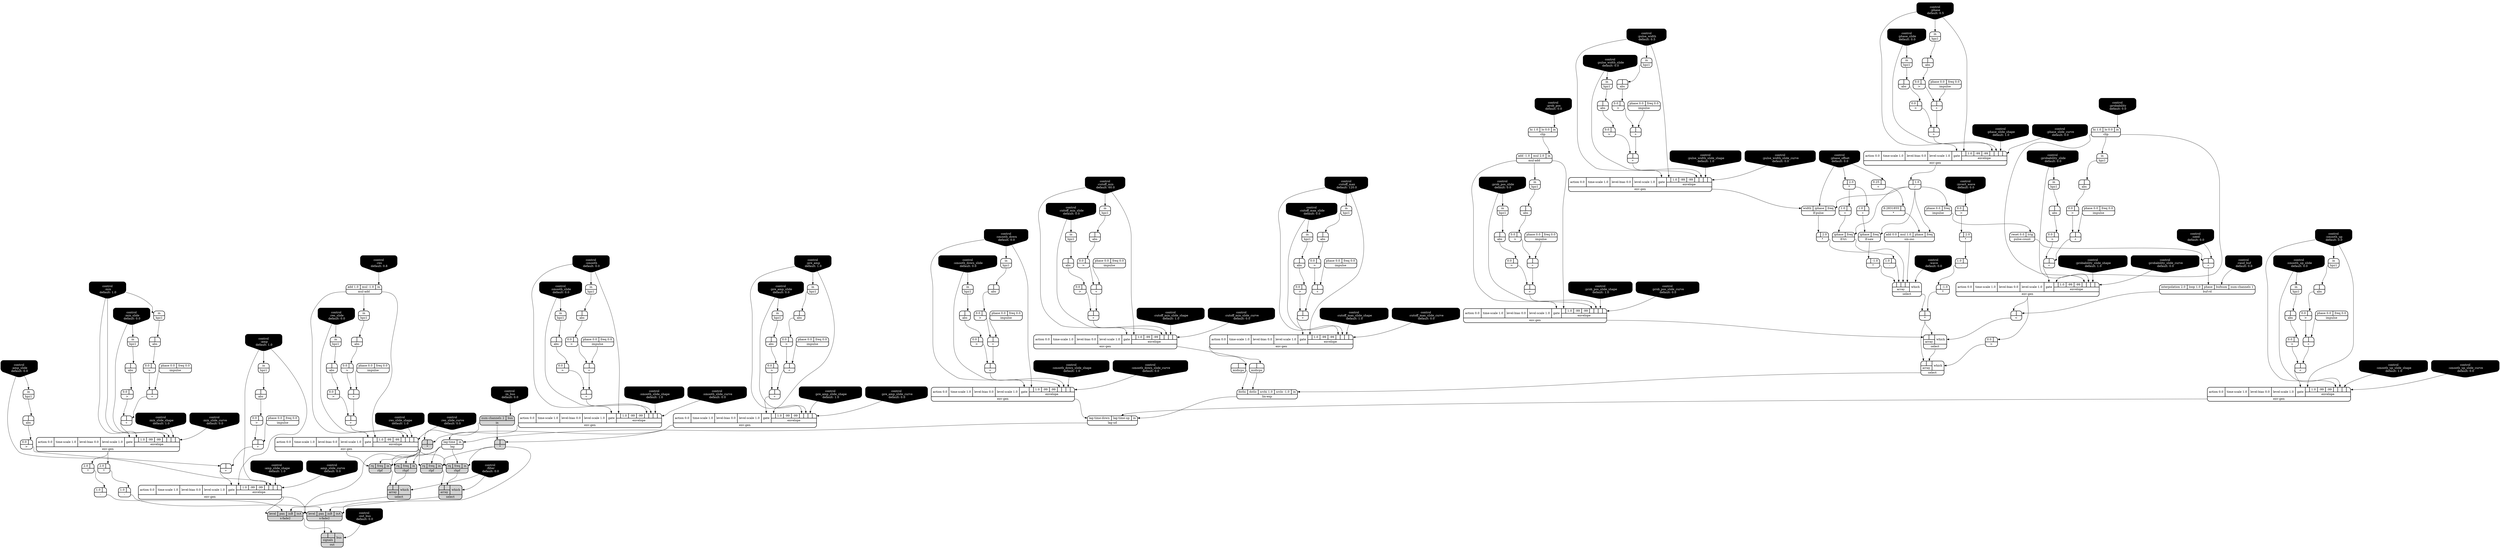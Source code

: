 digraph synthdef {
68 [label = "{{ <b> |<a> 2.0} |<__UG_NAME__>* }" style="bold, rounded" shape=record rankdir=LR];
70 [label = "{{ <b> |<a> -1.0} |<__UG_NAME__>* }" style="bold, rounded" shape=record rankdir=LR];
82 [label = "{{ <b> |<a> 2.0} |<__UG_NAME__>* }" style="bold, rounded" shape=record rankdir=LR];
85 [label = "{{ <b> |<a> -1.0} |<__UG_NAME__>* }" style="bold, rounded" shape=record rankdir=LR];
96 [label = "{{ <b> |<a> 2.0} |<__UG_NAME__>* }" style="bold, rounded" shape=record rankdir=LR];
101 [label = "{{ <b> 6.2831855|<a> } |<__UG_NAME__>* }" style="bold, rounded" shape=record rankdir=LR];
104 [label = "{{ <b> |<a> } |<__UG_NAME__>* }" style="bold, rounded" shape=record rankdir=LR];
133 [label = "{{ <b> |<a> } |<__UG_NAME__>* }" style="filled, bold, rounded"  shape=record rankdir=LR];
231 [label = "{{ <b> 2.0|<a> } |<__UG_NAME__>* }" style="bold, rounded" shape=record rankdir=LR];
234 [label = "{{ <b> |<a> } |<__UG_NAME__>* }" style="filled, bold, rounded"  shape=record rankdir=LR];
238 [label = "{{ <b> 2.0|<a> } |<__UG_NAME__>* }" style="bold, rounded" shape=record rankdir=LR];
65 [label = "{{ <b> |<a> } |<__UG_NAME__>+ }" style="bold, rounded" shape=record rankdir=LR];
75 [label = "{{ <b> |<a> } |<__UG_NAME__>+ }" style="bold, rounded" shape=record rankdir=LR];
79 [label = "{{ <b> |<a> } |<__UG_NAME__>+ }" style="bold, rounded" shape=record rankdir=LR];
83 [label = "{{ <b> 1.0|<a> } |<__UG_NAME__>+ }" style="bold, rounded" shape=record rankdir=LR];
90 [label = "{{ <b> |<a> } |<__UG_NAME__>+ }" style="bold, rounded" shape=record rankdir=LR];
93 [label = "{{ <b> |<a> } |<__UG_NAME__>+ }" style="bold, rounded" shape=record rankdir=LR];
98 [label = "{{ <b> 1.0|<a> } |<__UG_NAME__>+ }" style="bold, rounded" shape=record rankdir=LR];
100 [label = "{{ <b> 0.25|<a> } |<__UG_NAME__>+ }" style="bold, rounded" shape=record rankdir=LR];
110 [label = "{{ <b> |<a> } |<__UG_NAME__>+ }" style="bold, rounded" shape=record rankdir=LR];
114 [label = "{{ <b> |<a> } |<__UG_NAME__>+ }" style="bold, rounded" shape=record rankdir=LR];
122 [label = "{{ <b> |<a> } |<__UG_NAME__>+ }" style="bold, rounded" shape=record rankdir=LR];
126 [label = "{{ <b> |<a> } |<__UG_NAME__>+ }" style="bold, rounded" shape=record rankdir=LR];
130 [label = "{{ <b> |<a> } |<__UG_NAME__>+ }" style="bold, rounded" shape=record rankdir=LR];
139 [label = "{{ <b> |<a> } |<__UG_NAME__>+ }" style="bold, rounded" shape=record rankdir=LR];
141 [label = "{{ <b> |<a> } |<__UG_NAME__>+ }" style="bold, rounded" shape=record rankdir=LR];
146 [label = "{{ <b> |<a> } |<__UG_NAME__>+ }" style="bold, rounded" shape=record rankdir=LR];
155 [label = "{{ <b> |<a> } |<__UG_NAME__>+ }" style="bold, rounded" shape=record rankdir=LR];
159 [label = "{{ <b> |<a> } |<__UG_NAME__>+ }" style="bold, rounded" shape=record rankdir=LR];
166 [label = "{{ <b> |<a> } |<__UG_NAME__>+ }" style="bold, rounded" shape=record rankdir=LR];
173 [label = "{{ <b> |<a> } |<__UG_NAME__>+ }" style="bold, rounded" shape=record rankdir=LR];
177 [label = "{{ <b> |<a> } |<__UG_NAME__>+ }" style="bold, rounded" shape=record rankdir=LR];
185 [label = "{{ <b> |<a> } |<__UG_NAME__>+ }" style="bold, rounded" shape=record rankdir=LR];
189 [label = "{{ <b> |<a> } |<__UG_NAME__>+ }" style="bold, rounded" shape=record rankdir=LR];
194 [label = "{{ <b> |<a> } |<__UG_NAME__>+ }" style="bold, rounded" shape=record rankdir=LR];
198 [label = "{{ <b> |<a> } |<__UG_NAME__>+ }" style="bold, rounded" shape=record rankdir=LR];
204 [label = "{{ <b> |<a> } |<__UG_NAME__>+ }" style="bold, rounded" shape=record rankdir=LR];
212 [label = "{{ <b> |<a> } |<__UG_NAME__>+ }" style="bold, rounded" shape=record rankdir=LR];
216 [label = "{{ <b> |<a> } |<__UG_NAME__>+ }" style="bold, rounded" shape=record rankdir=LR];
225 [label = "{{ <b> |<a> } |<__UG_NAME__>+ }" style="bold, rounded" shape=record rankdir=LR];
229 [label = "{{ <b> |<a> } |<__UG_NAME__>+ }" style="bold, rounded" shape=record rankdir=LR];
69 [label = "{{ <b> 1.0|<a> } |<__UG_NAME__>- }" style="bold, rounded" shape=record rankdir=LR];
97 [label = "{{ <b> 1.0|<a> } |<__UG_NAME__>- }" style="bold, rounded" shape=record rankdir=LR];
232 [label = "{{ <b> 1.0|<a> } |<__UG_NAME__>- }" style="bold, rounded" shape=record rankdir=LR];
239 [label = "{{ <b> 1.0|<a> } |<__UG_NAME__>- }" style="bold, rounded" shape=record rankdir=LR];
81 [label = "{{ <b> |<a> 1.0} |<__UG_NAME__>/ }" style="bold, rounded" shape=record rankdir=LR];
148 [label = "{{ <b> |<a> } |<__UG_NAME__>\< }" style="bold, rounded" shape=record rankdir=LR];
64 [label = "{{ <b> 0.0|<a> } |<__UG_NAME__>\> }" style="bold, rounded" shape=record rankdir=LR];
67 [label = "{{ <b> 0.0|<a> } |<__UG_NAME__>\> }" style="bold, rounded" shape=record rankdir=LR];
74 [label = "{{ <b> 0.0|<a> } |<__UG_NAME__>\> }" style="bold, rounded" shape=record rankdir=LR];
78 [label = "{{ <b> 0.0|<a> } |<__UG_NAME__>\> }" style="bold, rounded" shape=record rankdir=LR];
89 [label = "{{ <b> 0.0|<a> } |<__UG_NAME__>\> }" style="bold, rounded" shape=record rankdir=LR];
92 [label = "{{ <b> 0.0|<a> } |<__UG_NAME__>\> }" style="bold, rounded" shape=record rankdir=LR];
109 [label = "{{ <b> 0.0|<a> } |<__UG_NAME__>\> }" style="bold, rounded" shape=record rankdir=LR];
113 [label = "{{ <b> 0.0|<a> } |<__UG_NAME__>\> }" style="bold, rounded" shape=record rankdir=LR];
121 [label = "{{ <b> 0.0|<a> } |<__UG_NAME__>\> }" style="bold, rounded" shape=record rankdir=LR];
125 [label = "{{ <b> 0.0|<a> } |<__UG_NAME__>\> }" style="bold, rounded" shape=record rankdir=LR];
129 [label = "{{ <b> 0.0|<a> } |<__UG_NAME__>\> }" style="bold, rounded" shape=record rankdir=LR];
138 [label = "{{ <b> 0.0|<a> } |<__UG_NAME__>\> }" style="bold, rounded" shape=record rankdir=LR];
140 [label = "{{ <b> 0.0|<a> } |<__UG_NAME__>\> }" style="bold, rounded" shape=record rankdir=LR];
143 [label = "{{ <b> 0.0|<a> } |<__UG_NAME__>\> }" style="bold, rounded" shape=record rankdir=LR];
154 [label = "{{ <b> 0.0|<a> } |<__UG_NAME__>\> }" style="bold, rounded" shape=record rankdir=LR];
158 [label = "{{ <b> 0.0|<a> } |<__UG_NAME__>\> }" style="bold, rounded" shape=record rankdir=LR];
165 [label = "{{ <b> 0.0|<a> } |<__UG_NAME__>\> }" style="bold, rounded" shape=record rankdir=LR];
172 [label = "{{ <b> 0.0|<a> } |<__UG_NAME__>\> }" style="bold, rounded" shape=record rankdir=LR];
176 [label = "{{ <b> 0.0|<a> } |<__UG_NAME__>\> }" style="bold, rounded" shape=record rankdir=LR];
184 [label = "{{ <b> 0.0|<a> } |<__UG_NAME__>\> }" style="bold, rounded" shape=record rankdir=LR];
188 [label = "{{ <b> 0.0|<a> } |<__UG_NAME__>\> }" style="bold, rounded" shape=record rankdir=LR];
193 [label = "{{ <b> 0.0|<a> } |<__UG_NAME__>\> }" style="bold, rounded" shape=record rankdir=LR];
197 [label = "{{ <b> 0.0|<a> } |<__UG_NAME__>\> }" style="bold, rounded" shape=record rankdir=LR];
203 [label = "{{ <b> 0.0|<a> } |<__UG_NAME__>\> }" style="bold, rounded" shape=record rankdir=LR];
211 [label = "{{ <b> 0.0|<a> } |<__UG_NAME__>\> }" style="bold, rounded" shape=record rankdir=LR];
215 [label = "{{ <b> 0.0|<a> } |<__UG_NAME__>\> }" style="bold, rounded" shape=record rankdir=LR];
224 [label = "{{ <b> 0.0|<a> } |<__UG_NAME__>\> }" style="bold, rounded" shape=record rankdir=LR];
228 [label = "{{ <b> 0.0|<a> } |<__UG_NAME__>\> }" style="bold, rounded" shape=record rankdir=LR];
63 [label = "{{ <b> |<a> } |<__UG_NAME__>abs }" style="bold, rounded" shape=record rankdir=LR];
73 [label = "{{ <b> |<a> } |<__UG_NAME__>abs }" style="bold, rounded" shape=record rankdir=LR];
77 [label = "{{ <b> |<a> } |<__UG_NAME__>abs }" style="bold, rounded" shape=record rankdir=LR];
88 [label = "{{ <b> |<a> } |<__UG_NAME__>abs }" style="bold, rounded" shape=record rankdir=LR];
91 [label = "{{ <b> |<a> } |<__UG_NAME__>abs }" style="bold, rounded" shape=record rankdir=LR];
108 [label = "{{ <b> |<a> } |<__UG_NAME__>abs }" style="bold, rounded" shape=record rankdir=LR];
112 [label = "{{ <b> |<a> } |<__UG_NAME__>abs }" style="bold, rounded" shape=record rankdir=LR];
117 [label = "{{ <b> |<a> } |<__UG_NAME__>abs }" style="bold, rounded" shape=record rankdir=LR];
120 [label = "{{ <b> |<a> } |<__UG_NAME__>abs }" style="bold, rounded" shape=record rankdir=LR];
124 [label = "{{ <b> |<a> } |<__UG_NAME__>abs }" style="bold, rounded" shape=record rankdir=LR];
128 [label = "{{ <b> |<a> } |<__UG_NAME__>abs }" style="bold, rounded" shape=record rankdir=LR];
137 [label = "{{ <b> |<a> } |<__UG_NAME__>abs }" style="bold, rounded" shape=record rankdir=LR];
153 [label = "{{ <b> |<a> } |<__UG_NAME__>abs }" style="bold, rounded" shape=record rankdir=LR];
157 [label = "{{ <b> |<a> } |<__UG_NAME__>abs }" style="bold, rounded" shape=record rankdir=LR];
164 [label = "{{ <b> |<a> } |<__UG_NAME__>abs }" style="bold, rounded" shape=record rankdir=LR];
171 [label = "{{ <b> |<a> } |<__UG_NAME__>abs }" style="bold, rounded" shape=record rankdir=LR];
175 [label = "{{ <b> |<a> } |<__UG_NAME__>abs }" style="bold, rounded" shape=record rankdir=LR];
183 [label = "{{ <b> |<a> } |<__UG_NAME__>abs }" style="bold, rounded" shape=record rankdir=LR];
187 [label = "{{ <b> |<a> } |<__UG_NAME__>abs }" style="bold, rounded" shape=record rankdir=LR];
192 [label = "{{ <b> |<a> } |<__UG_NAME__>abs }" style="bold, rounded" shape=record rankdir=LR];
196 [label = "{{ <b> |<a> } |<__UG_NAME__>abs }" style="bold, rounded" shape=record rankdir=LR];
202 [label = "{{ <b> |<a> } |<__UG_NAME__>abs }" style="bold, rounded" shape=record rankdir=LR];
210 [label = "{{ <b> |<a> } |<__UG_NAME__>abs }" style="bold, rounded" shape=record rankdir=LR];
214 [label = "{{ <b> |<a> } |<__UG_NAME__>abs }" style="bold, rounded" shape=record rankdir=LR];
223 [label = "{{ <b> |<a> } |<__UG_NAME__>abs }" style="bold, rounded" shape=record rankdir=LR];
227 [label = "{{ <b> |<a> } |<__UG_NAME__>abs }" style="bold, rounded" shape=record rankdir=LR];
147 [label = "{{ <interpolation> interpolation 2.0|<loop> loop 1.0|<phase> phase|<bufnum> bufnum|<num____channels> num-channels 1} |<__UG_NAME__>buf-rd }" style="bold, rounded" shape=record rankdir=LR];
135 [label = "{{ <hi> hi 1.0|<lo> lo 0.0|<in> in} |<__UG_NAME__>clip }" style="bold, rounded" shape=record rankdir=LR];
150 [label = "{{ <hi> hi 1.0|<lo> lo 0.0|<in> in} |<__UG_NAME__>clip }" style="bold, rounded" shape=record rankdir=LR];
0 [label = "control
 :amp
 default: 1.0" shape=invhouse style="rounded, filled, bold" fillcolor=black fontcolor=white ]; 
1 [label = "control
 :amp_slide
 default: 0.0" shape=invhouse style="rounded, filled, bold" fillcolor=black fontcolor=white ]; 
2 [label = "control
 :amp_slide_shape
 default: 1.0" shape=invhouse style="rounded, filled, bold" fillcolor=black fontcolor=white ]; 
3 [label = "control
 :amp_slide_curve
 default: 0.0" shape=invhouse style="rounded, filled, bold" fillcolor=black fontcolor=white ]; 
4 [label = "control
 :mix
 default: 1.0" shape=invhouse style="rounded, filled, bold" fillcolor=black fontcolor=white ]; 
5 [label = "control
 :mix_slide
 default: 0.0" shape=invhouse style="rounded, filled, bold" fillcolor=black fontcolor=white ]; 
6 [label = "control
 :mix_slide_shape
 default: 1.0" shape=invhouse style="rounded, filled, bold" fillcolor=black fontcolor=white ]; 
7 [label = "control
 :mix_slide_curve
 default: 0.0" shape=invhouse style="rounded, filled, bold" fillcolor=black fontcolor=white ]; 
8 [label = "control
 :pre_amp
 default: 1.0" shape=invhouse style="rounded, filled, bold" fillcolor=black fontcolor=white ]; 
9 [label = "control
 :pre_amp_slide
 default: 0.0" shape=invhouse style="rounded, filled, bold" fillcolor=black fontcolor=white ]; 
10 [label = "control
 :pre_amp_slide_shape
 default: 1.0" shape=invhouse style="rounded, filled, bold" fillcolor=black fontcolor=white ]; 
11 [label = "control
 :pre_amp_slide_curve
 default: 0.0" shape=invhouse style="rounded, filled, bold" fillcolor=black fontcolor=white ]; 
12 [label = "control
 :phase
 default: 0.5" shape=invhouse style="rounded, filled, bold" fillcolor=black fontcolor=white ]; 
13 [label = "control
 :phase_slide
 default: 0.0" shape=invhouse style="rounded, filled, bold" fillcolor=black fontcolor=white ]; 
14 [label = "control
 :phase_slide_shape
 default: 1.0" shape=invhouse style="rounded, filled, bold" fillcolor=black fontcolor=white ]; 
15 [label = "control
 :phase_slide_curve
 default: 0.0" shape=invhouse style="rounded, filled, bold" fillcolor=black fontcolor=white ]; 
16 [label = "control
 :cutoff_min
 default: 60.0" shape=invhouse style="rounded, filled, bold" fillcolor=black fontcolor=white ]; 
17 [label = "control
 :cutoff_min_slide
 default: 0.0" shape=invhouse style="rounded, filled, bold" fillcolor=black fontcolor=white ]; 
18 [label = "control
 :cutoff_min_slide_shape
 default: 1.0" shape=invhouse style="rounded, filled, bold" fillcolor=black fontcolor=white ]; 
19 [label = "control
 :cutoff_min_slide_curve
 default: 0.0" shape=invhouse style="rounded, filled, bold" fillcolor=black fontcolor=white ]; 
20 [label = "control
 :cutoff_max
 default: 120.0" shape=invhouse style="rounded, filled, bold" fillcolor=black fontcolor=white ]; 
21 [label = "control
 :cutoff_max_slide
 default: 0.0" shape=invhouse style="rounded, filled, bold" fillcolor=black fontcolor=white ]; 
22 [label = "control
 :cutoff_max_slide_shape
 default: 1.0" shape=invhouse style="rounded, filled, bold" fillcolor=black fontcolor=white ]; 
23 [label = "control
 :cutoff_max_slide_curve
 default: 0.0" shape=invhouse style="rounded, filled, bold" fillcolor=black fontcolor=white ]; 
24 [label = "control
 :res
 default: 0.8" shape=invhouse style="rounded, filled, bold" fillcolor=black fontcolor=white ]; 
25 [label = "control
 :res_slide
 default: 0.0" shape=invhouse style="rounded, filled, bold" fillcolor=black fontcolor=white ]; 
26 [label = "control
 :res_slide_shape
 default: 1.0" shape=invhouse style="rounded, filled, bold" fillcolor=black fontcolor=white ]; 
27 [label = "control
 :res_slide_curve
 default: 0.0" shape=invhouse style="rounded, filled, bold" fillcolor=black fontcolor=white ]; 
28 [label = "control
 :pulse_width
 default: 0.5" shape=invhouse style="rounded, filled, bold" fillcolor=black fontcolor=white ]; 
29 [label = "control
 :pulse_width_slide
 default: 0.0" shape=invhouse style="rounded, filled, bold" fillcolor=black fontcolor=white ]; 
30 [label = "control
 :pulse_width_slide_shape
 default: 1.0" shape=invhouse style="rounded, filled, bold" fillcolor=black fontcolor=white ]; 
31 [label = "control
 :pulse_width_slide_curve
 default: 0.0" shape=invhouse style="rounded, filled, bold" fillcolor=black fontcolor=white ]; 
32 [label = "control
 :filter
 default: 0.0" shape=invhouse style="rounded, filled, bold" fillcolor=black fontcolor=white ]; 
33 [label = "control
 :smooth
 default: 0.0" shape=invhouse style="rounded, filled, bold" fillcolor=black fontcolor=white ]; 
34 [label = "control
 :smooth_slide
 default: 0.0" shape=invhouse style="rounded, filled, bold" fillcolor=black fontcolor=white ]; 
35 [label = "control
 :smooth_slide_shape
 default: 1.0" shape=invhouse style="rounded, filled, bold" fillcolor=black fontcolor=white ]; 
36 [label = "control
 :smooth_slide_curve
 default: 0.0" shape=invhouse style="rounded, filled, bold" fillcolor=black fontcolor=white ]; 
37 [label = "control
 :smooth_up
 default: 0.0" shape=invhouse style="rounded, filled, bold" fillcolor=black fontcolor=white ]; 
38 [label = "control
 :smooth_up_slide
 default: 0.0" shape=invhouse style="rounded, filled, bold" fillcolor=black fontcolor=white ]; 
39 [label = "control
 :smooth_up_slide_shape
 default: 1.0" shape=invhouse style="rounded, filled, bold" fillcolor=black fontcolor=white ]; 
40 [label = "control
 :smooth_up_slide_curve
 default: 0.0" shape=invhouse style="rounded, filled, bold" fillcolor=black fontcolor=white ]; 
41 [label = "control
 :smooth_down
 default: 0.0" shape=invhouse style="rounded, filled, bold" fillcolor=black fontcolor=white ]; 
42 [label = "control
 :smooth_down_slide
 default: 0.0" shape=invhouse style="rounded, filled, bold" fillcolor=black fontcolor=white ]; 
43 [label = "control
 :smooth_down_slide_shape
 default: 1.0" shape=invhouse style="rounded, filled, bold" fillcolor=black fontcolor=white ]; 
44 [label = "control
 :smooth_down_slide_curve
 default: 0.0" shape=invhouse style="rounded, filled, bold" fillcolor=black fontcolor=white ]; 
45 [label = "control
 :phase_offset
 default: 0.0" shape=invhouse style="rounded, filled, bold" fillcolor=black fontcolor=white ]; 
46 [label = "control
 :wave
 default: 0.0" shape=invhouse style="rounded, filled, bold" fillcolor=black fontcolor=white ]; 
47 [label = "control
 :invert_wave
 default: 0.0" shape=invhouse style="rounded, filled, bold" fillcolor=black fontcolor=white ]; 
48 [label = "control
 :probability
 default: 0.0" shape=invhouse style="rounded, filled, bold" fillcolor=black fontcolor=white ]; 
49 [label = "control
 :probability_slide
 default: 0.0" shape=invhouse style="rounded, filled, bold" fillcolor=black fontcolor=white ]; 
50 [label = "control
 :probability_slide_shape
 default: 1.0" shape=invhouse style="rounded, filled, bold" fillcolor=black fontcolor=white ]; 
51 [label = "control
 :probability_slide_curve
 default: 0.0" shape=invhouse style="rounded, filled, bold" fillcolor=black fontcolor=white ]; 
52 [label = "control
 :prob_pos
 default: 0.0" shape=invhouse style="rounded, filled, bold" fillcolor=black fontcolor=white ]; 
53 [label = "control
 :prob_pos_slide
 default: 0.0" shape=invhouse style="rounded, filled, bold" fillcolor=black fontcolor=white ]; 
54 [label = "control
 :prob_pos_slide_shape
 default: 1.0" shape=invhouse style="rounded, filled, bold" fillcolor=black fontcolor=white ]; 
55 [label = "control
 :prob_pos_slide_curve
 default: 0.0" shape=invhouse style="rounded, filled, bold" fillcolor=black fontcolor=white ]; 
56 [label = "control
 :seed
 default: 0.0" shape=invhouse style="rounded, filled, bold" fillcolor=black fontcolor=white ]; 
57 [label = "control
 :rand_buf
 default: 0.0" shape=invhouse style="rounded, filled, bold" fillcolor=black fontcolor=white ]; 
58 [label = "control
 :in_bus
 default: 0.0" shape=invhouse style="rounded, filled, bold" fillcolor=black fontcolor=white ]; 
59 [label = "control
 :out_bus
 default: 0.0" shape=invhouse style="rounded, filled, bold" fillcolor=black fontcolor=white ]; 
80 [label = "{{ <action> action 0.0|<time____scale> time-scale 1.0|<level____bias> level-bias 0.0|<level____scale> level-scale 1.0|<gate> gate|{{<envelope___control___0>|1.0|-99|-99|<envelope___control___4>|<envelope___control___5>|<envelope___control___6>|<envelope___control___7>}|envelope}} |<__UG_NAME__>env-gen }" style="bold, rounded" shape=record rankdir=LR];
94 [label = "{{ <action> action 0.0|<time____scale> time-scale 1.0|<level____bias> level-bias 0.0|<level____scale> level-scale 1.0|<gate> gate|{{<envelope___control___0>|1.0|-99|-99|<envelope___control___4>|<envelope___control___5>|<envelope___control___6>|<envelope___control___7>}|envelope}} |<__UG_NAME__>env-gen }" style="bold, rounded" shape=record rankdir=LR];
115 [label = "{{ <action> action 0.0|<time____scale> time-scale 1.0|<level____bias> level-bias 0.0|<level____scale> level-scale 1.0|<gate> gate|{{<envelope___control___0>|1.0|-99|-99|<envelope___control___4>|<envelope___control___5>|<envelope___control___6>|<envelope___control___7>}|envelope}} |<__UG_NAME__>env-gen }" style="bold, rounded" shape=record rankdir=LR];
131 [label = "{{ <action> action 0.0|<time____scale> time-scale 1.0|<level____bias> level-bias 0.0|<level____scale> level-scale 1.0|<gate> gate|{{<envelope___control___0>|1.0|-99|-99|<envelope___control___4>|<envelope___control___5>|<envelope___control___6>|<envelope___control___7>}|envelope}} |<__UG_NAME__>env-gen }" style="bold, rounded" shape=record rankdir=LR];
142 [label = "{{ <action> action 0.0|<time____scale> time-scale 1.0|<level____bias> level-bias 0.0|<level____scale> level-scale 1.0|<gate> gate|{{<envelope___clip___0>|1.0|-99|-99|<envelope___clip___4>|<envelope___control___5>|<envelope___control___6>|<envelope___control___7>}|envelope}} |<__UG_NAME__>env-gen }" style="bold, rounded" shape=record rankdir=LR];
160 [label = "{{ <action> action 0.0|<time____scale> time-scale 1.0|<level____bias> level-bias 0.0|<level____scale> level-scale 1.0|<gate> gate|{{<envelope___mul____add___0>|1.0|-99|-99|<envelope___mul____add___4>|<envelope___control___5>|<envelope___control___6>|<envelope___control___7>}|envelope}} |<__UG_NAME__>env-gen }" style="bold, rounded" shape=record rankdir=LR];
167 [label = "{{ <action> action 0.0|<time____scale> time-scale 1.0|<level____bias> level-bias 0.0|<level____scale> level-scale 1.0|<gate> gate|{{<envelope___control___0>|1.0|-99|-99|<envelope___control___4>|<envelope___control___5>|<envelope___control___6>|<envelope___control___7>}|envelope}} |<__UG_NAME__>env-gen }" style="bold, rounded" shape=record rankdir=LR];
178 [label = "{{ <action> action 0.0|<time____scale> time-scale 1.0|<level____bias> level-bias 0.0|<level____scale> level-scale 1.0|<gate> gate|{{<envelope___control___0>|1.0|-99|-99|<envelope___control___4>|<envelope___control___5>|<envelope___control___6>|<envelope___control___7>}|envelope}} |<__UG_NAME__>env-gen }" style="bold, rounded" shape=record rankdir=LR];
190 [label = "{{ <action> action 0.0|<time____scale> time-scale 1.0|<level____bias> level-bias 0.0|<level____scale> level-scale 1.0|<gate> gate|{{<envelope___control___0>|1.0|-99|-99|<envelope___control___4>|<envelope___control___5>|<envelope___control___6>|<envelope___control___7>}|envelope}} |<__UG_NAME__>env-gen }" style="bold, rounded" shape=record rankdir=LR];
199 [label = "{{ <action> action 0.0|<time____scale> time-scale 1.0|<level____bias> level-bias 0.0|<level____scale> level-scale 1.0|<gate> gate|{{<envelope___control___0>|1.0|-99|-99|<envelope___control___4>|<envelope___control___5>|<envelope___control___6>|<envelope___control___7>}|envelope}} |<__UG_NAME__>env-gen }" style="bold, rounded" shape=record rankdir=LR];
205 [label = "{{ <action> action 0.0|<time____scale> time-scale 1.0|<level____bias> level-bias 0.0|<level____scale> level-scale 1.0|<gate> gate|{{<envelope___control___0>|1.0|-99|-99|<envelope___control___4>|<envelope___control___5>|<envelope___control___6>|<envelope___control___7>}|envelope}} |<__UG_NAME__>env-gen }" style="bold, rounded" shape=record rankdir=LR];
217 [label = "{{ <action> action 0.0|<time____scale> time-scale 1.0|<level____bias> level-bias 0.0|<level____scale> level-scale 1.0|<gate> gate|{{<envelope___mul____add___0>|1.0|-99|-99|<envelope___mul____add___4>|<envelope___control___5>|<envelope___control___6>|<envelope___control___7>}|envelope}} |<__UG_NAME__>env-gen }" style="bold, rounded" shape=record rankdir=LR];
230 [label = "{{ <action> action 0.0|<time____scale> time-scale 1.0|<level____bias> level-bias 0.0|<level____scale> level-scale 1.0|<gate> gate|{{<envelope___control___0>|1.0|-99|-99|<envelope___control___4>|<envelope___control___5>|<envelope___control___6>|<envelope___control___7>}|envelope}} |<__UG_NAME__>env-gen }" style="bold, rounded" shape=record rankdir=LR];
60 [label = "{{ <in> in} |<__UG_NAME__>hpz1 }" style="bold, rounded" shape=record rankdir=LR];
62 [label = "{{ <in> in} |<__UG_NAME__>hpz1 }" style="bold, rounded" shape=record rankdir=LR];
66 [label = "{{ <in> in} |<__UG_NAME__>hpz1 }" style="bold, rounded" shape=record rankdir=LR];
72 [label = "{{ <in> in} |<__UG_NAME__>hpz1 }" style="bold, rounded" shape=record rankdir=LR];
76 [label = "{{ <in> in} |<__UG_NAME__>hpz1 }" style="bold, rounded" shape=record rankdir=LR];
87 [label = "{{ <in> in} |<__UG_NAME__>hpz1 }" style="bold, rounded" shape=record rankdir=LR];
107 [label = "{{ <in> in} |<__UG_NAME__>hpz1 }" style="bold, rounded" shape=record rankdir=LR];
111 [label = "{{ <in> in} |<__UG_NAME__>hpz1 }" style="bold, rounded" shape=record rankdir=LR];
116 [label = "{{ <in> in} |<__UG_NAME__>hpz1 }" style="bold, rounded" shape=record rankdir=LR];
119 [label = "{{ <in> in} |<__UG_NAME__>hpz1 }" style="bold, rounded" shape=record rankdir=LR];
123 [label = "{{ <in> in} |<__UG_NAME__>hpz1 }" style="bold, rounded" shape=record rankdir=LR];
127 [label = "{{ <in> in} |<__UG_NAME__>hpz1 }" style="bold, rounded" shape=record rankdir=LR];
136 [label = "{{ <in> in} |<__UG_NAME__>hpz1 }" style="bold, rounded" shape=record rankdir=LR];
152 [label = "{{ <in> in} |<__UG_NAME__>hpz1 }" style="bold, rounded" shape=record rankdir=LR];
156 [label = "{{ <in> in} |<__UG_NAME__>hpz1 }" style="bold, rounded" shape=record rankdir=LR];
163 [label = "{{ <in> in} |<__UG_NAME__>hpz1 }" style="bold, rounded" shape=record rankdir=LR];
170 [label = "{{ <in> in} |<__UG_NAME__>hpz1 }" style="bold, rounded" shape=record rankdir=LR];
174 [label = "{{ <in> in} |<__UG_NAME__>hpz1 }" style="bold, rounded" shape=record rankdir=LR];
182 [label = "{{ <in> in} |<__UG_NAME__>hpz1 }" style="bold, rounded" shape=record rankdir=LR];
186 [label = "{{ <in> in} |<__UG_NAME__>hpz1 }" style="bold, rounded" shape=record rankdir=LR];
195 [label = "{{ <in> in} |<__UG_NAME__>hpz1 }" style="bold, rounded" shape=record rankdir=LR];
201 [label = "{{ <in> in} |<__UG_NAME__>hpz1 }" style="bold, rounded" shape=record rankdir=LR];
209 [label = "{{ <in> in} |<__UG_NAME__>hpz1 }" style="bold, rounded" shape=record rankdir=LR];
213 [label = "{{ <in> in} |<__UG_NAME__>hpz1 }" style="bold, rounded" shape=record rankdir=LR];
222 [label = "{{ <in> in} |<__UG_NAME__>hpz1 }" style="bold, rounded" shape=record rankdir=LR];
226 [label = "{{ <in> in} |<__UG_NAME__>hpz1 }" style="bold, rounded" shape=record rankdir=LR];
61 [label = "{{ <phase> phase 0.0|<freq> freq 0.0} |<__UG_NAME__>impulse }" style="bold, rounded" shape=record rankdir=LR];
71 [label = "{{ <phase> phase 0.0|<freq> freq 0.0} |<__UG_NAME__>impulse }" style="bold, rounded" shape=record rankdir=LR];
86 [label = "{{ <phase> phase 0.0|<freq> freq 0.0} |<__UG_NAME__>impulse }" style="bold, rounded" shape=record rankdir=LR];
105 [label = "{{ <phase> phase 0.0|<freq> freq 0.0} |<__UG_NAME__>impulse }" style="bold, rounded" shape=record rankdir=LR];
106 [label = "{{ <phase> phase 0.0|<freq> freq 0.0} |<__UG_NAME__>impulse }" style="bold, rounded" shape=record rankdir=LR];
118 [label = "{{ <phase> phase 0.0|<freq> freq 0.0} |<__UG_NAME__>impulse }" style="bold, rounded" shape=record rankdir=LR];
134 [label = "{{ <phase> phase 0.0|<freq> freq 0.0} |<__UG_NAME__>impulse }" style="bold, rounded" shape=record rankdir=LR];
144 [label = "{{ <phase> phase 0.0|<freq> freq} |<__UG_NAME__>impulse }" style="bold, rounded" shape=record rankdir=LR];
149 [label = "{{ <phase> phase 0.0|<freq> freq 0.0} |<__UG_NAME__>impulse }" style="bold, rounded" shape=record rankdir=LR];
169 [label = "{{ <phase> phase 0.0|<freq> freq 0.0} |<__UG_NAME__>impulse }" style="bold, rounded" shape=record rankdir=LR];
181 [label = "{{ <phase> phase 0.0|<freq> freq 0.0} |<__UG_NAME__>impulse }" style="bold, rounded" shape=record rankdir=LR];
191 [label = "{{ <phase> phase 0.0|<freq> freq 0.0} |<__UG_NAME__>impulse }" style="bold, rounded" shape=record rankdir=LR];
207 [label = "{{ <phase> phase 0.0|<freq> freq 0.0} |<__UG_NAME__>impulse }" style="bold, rounded" shape=record rankdir=LR];
221 [label = "{{ <phase> phase 0.0|<freq> freq 0.0} |<__UG_NAME__>impulse }" style="bold, rounded" shape=record rankdir=LR];
132 [label = "{{ <num____channels> num-channels 2|<bus> bus} |<__UG_NAME__>in }" style="filled, bold, rounded"  shape=record rankdir=LR];
206 [label = "{{ <lag____time> lag-time|<in> in} |<__UG_NAME__>lag }" style="bold, rounded" shape=record rankdir=LR];
200 [label = "{{ <lag____time____down> lag-time-down|<lag____time____up> lag-time-up|<in> in} |<__UG_NAME__>lag-ud }" style="bold, rounded" shape=record rankdir=LR];
95 [label = "{{ <width> width|<iphase> iphase|<freq> freq} |<__UG_NAME__>lf-pulse }" style="bold, rounded" shape=record rankdir=LR];
84 [label = "{{ <iphase> iphase|<freq> freq} |<__UG_NAME__>lf-saw }" style="bold, rounded" shape=record rankdir=LR];
99 [label = "{{ <iphase> iphase|<freq> freq} |<__UG_NAME__>lf-tri }" style="bold, rounded" shape=record rankdir=LR];
180 [label = "{{ <dsthi> dsthi|<dstlo> dstlo|<srchi> srchi 1.0|<srclo> srclo -1.0|<in> in} |<__UG_NAME__>lin-exp }" style="bold, rounded" shape=record rankdir=LR];
168 [label = "{{ <b> |<a> } |<__UG_NAME__>midicps }" style="bold, rounded" shape=record rankdir=LR];
179 [label = "{{ <b> |<a> } |<__UG_NAME__>midicps }" style="bold, rounded" shape=record rankdir=LR];
151 [label = "{{ <add> add -1.0|<mul> mul 2.0|<in> in} |<__UG_NAME__>mul-add }" style="bold, rounded" shape=record rankdir=LR];
208 [label = "{{ <add> add 1.0|<mul> mul -1.0|<in> in} |<__UG_NAME__>mul-add }" style="bold, rounded" shape=record rankdir=LR];
241 [label = "{{ {{<signals___x____fade2___0>|<signals___x____fade2___1>}|signals}|<bus> bus} |<__UG_NAME__>out }" style="filled, bold, rounded"  shape=record rankdir=LR];
145 [label = "{{ <reset> reset 0.0|<trig> trig} |<__UG_NAME__>pulse-count }" style="bold, rounded" shape=record rankdir=LR];
219 [label = "{{ <rq> rq|<freq> freq|<in> in} |<__UG_NAME__>rhpf }" style="filled, bold, rounded"  shape=record rankdir=LR];
236 [label = "{{ <rq> rq|<freq> freq|<in> in} |<__UG_NAME__>rhpf }" style="filled, bold, rounded"  shape=record rankdir=LR];
218 [label = "{{ <rq> rq|<freq> freq|<in> in} |<__UG_NAME__>rlpf }" style="filled, bold, rounded"  shape=record rankdir=LR];
235 [label = "{{ <rq> rq|<freq> freq|<in> in} |<__UG_NAME__>rlpf }" style="filled, bold, rounded"  shape=record rankdir=LR];
103 [label = "{{ {{<array___binary____op____u____gen___0>|<array___binary____op____u____gen___1>|<array___lf____tri___2>|<array___sin____osc___3>}|array}|<which> which} |<__UG_NAME__>select }" style="bold, rounded" shape=record rankdir=LR];
161 [label = "{{ {{<array___env____gen___0>|<array___binary____op____u____gen___1>}|array}|<which> which} |<__UG_NAME__>select }" style="bold, rounded" shape=record rankdir=LR];
162 [label = "{{ {{<array___binary____op____u____gen___0>|<array___select___1>}|array}|<which> which} |<__UG_NAME__>select }" style="bold, rounded" shape=record rankdir=LR];
220 [label = "{{ {{<array___rlpf___0>|<array___rhpf___1>}|array}|<which> which} |<__UG_NAME__>select }" style="filled, bold, rounded"  shape=record rankdir=LR];
237 [label = "{{ {{<array___rlpf___0>|<array___rhpf___1>}|array}|<which> which} |<__UG_NAME__>select }" style="filled, bold, rounded"  shape=record rankdir=LR];
102 [label = "{{ <add> add 0.0|<mul> mul 1.0|<phase> phase|<freq> freq} |<__UG_NAME__>sin-osc }" style="bold, rounded" shape=record rankdir=LR];
233 [label = "{{ <level> level|<pan> pan|<inb> inB|<ina> inA} |<__UG_NAME__>x-fade2 }" style="filled, bold, rounded"  shape=record rankdir=LR];
240 [label = "{{ <level> level|<pan> pan|<inb> inB|<ina> inA} |<__UG_NAME__>x-fade2 }" style="filled, bold, rounded"  shape=record rankdir=LR];

67:__UG_NAME__ -> 68:b ;
69:__UG_NAME__ -> 70:b ;
45:__UG_NAME__ -> 82:b ;
84:__UG_NAME__ -> 85:b ;
95:__UG_NAME__ -> 96:b ;
100:__UG_NAME__ -> 101:a ;
70:__UG_NAME__ -> 104:a ;
103:__UG_NAME__ -> 104:b ;
131:__UG_NAME__ -> 133:a ;
132:__UG_NAME__ -> 133:b ;
230:__UG_NAME__ -> 231:a ;
131:__UG_NAME__ -> 234:a ;
132:__UG_NAME__ -> 234:b ;
230:__UG_NAME__ -> 238:a ;
61:__UG_NAME__ -> 65:a ;
64:__UG_NAME__ -> 65:b ;
71:__UG_NAME__ -> 75:a ;
74:__UG_NAME__ -> 75:b ;
75:__UG_NAME__ -> 79:a ;
78:__UG_NAME__ -> 79:b ;
82:__UG_NAME__ -> 83:a ;
86:__UG_NAME__ -> 90:a ;
89:__UG_NAME__ -> 90:b ;
90:__UG_NAME__ -> 93:a ;
92:__UG_NAME__ -> 93:b ;
82:__UG_NAME__ -> 98:a ;
45:__UG_NAME__ -> 100:a ;
106:__UG_NAME__ -> 110:a ;
109:__UG_NAME__ -> 110:b ;
110:__UG_NAME__ -> 114:a ;
113:__UG_NAME__ -> 114:b ;
118:__UG_NAME__ -> 122:a ;
121:__UG_NAME__ -> 122:b ;
105:__UG_NAME__ -> 126:a ;
125:__UG_NAME__ -> 126:b ;
126:__UG_NAME__ -> 130:a ;
129:__UG_NAME__ -> 130:b ;
134:__UG_NAME__ -> 139:a ;
138:__UG_NAME__ -> 139:b ;
139:__UG_NAME__ -> 141:a ;
140:__UG_NAME__ -> 141:b ;
56:__UG_NAME__ -> 146:a ;
145:__UG_NAME__ -> 146:b ;
149:__UG_NAME__ -> 155:a ;
154:__UG_NAME__ -> 155:b ;
155:__UG_NAME__ -> 159:a ;
158:__UG_NAME__ -> 159:b ;
65:__UG_NAME__ -> 166:a ;
165:__UG_NAME__ -> 166:b ;
169:__UG_NAME__ -> 173:a ;
172:__UG_NAME__ -> 173:b ;
173:__UG_NAME__ -> 177:a ;
176:__UG_NAME__ -> 177:b ;
181:__UG_NAME__ -> 185:a ;
184:__UG_NAME__ -> 185:b ;
185:__UG_NAME__ -> 189:a ;
188:__UG_NAME__ -> 189:b ;
191:__UG_NAME__ -> 194:a ;
193:__UG_NAME__ -> 194:b ;
194:__UG_NAME__ -> 198:a ;
197:__UG_NAME__ -> 198:b ;
122:__UG_NAME__ -> 204:a ;
203:__UG_NAME__ -> 204:b ;
207:__UG_NAME__ -> 212:a ;
211:__UG_NAME__ -> 212:b ;
212:__UG_NAME__ -> 216:a ;
215:__UG_NAME__ -> 216:b ;
221:__UG_NAME__ -> 225:a ;
224:__UG_NAME__ -> 225:b ;
225:__UG_NAME__ -> 229:a ;
228:__UG_NAME__ -> 229:b ;
68:__UG_NAME__ -> 69:a ;
96:__UG_NAME__ -> 97:a ;
231:__UG_NAME__ -> 232:a ;
238:__UG_NAME__ -> 239:a ;
80:__UG_NAME__ -> 81:b ;
147:__UG_NAME__ -> 148:a ;
142:__UG_NAME__ -> 148:b ;
63:__UG_NAME__ -> 64:a ;
47:__UG_NAME__ -> 67:a ;
73:__UG_NAME__ -> 74:a ;
77:__UG_NAME__ -> 78:a ;
88:__UG_NAME__ -> 89:a ;
91:__UG_NAME__ -> 92:a ;
108:__UG_NAME__ -> 109:a ;
112:__UG_NAME__ -> 113:a ;
120:__UG_NAME__ -> 121:a ;
124:__UG_NAME__ -> 125:a ;
128:__UG_NAME__ -> 129:a ;
137:__UG_NAME__ -> 138:a ;
117:__UG_NAME__ -> 140:a ;
142:__UG_NAME__ -> 143:a ;
153:__UG_NAME__ -> 154:a ;
157:__UG_NAME__ -> 158:a ;
164:__UG_NAME__ -> 165:a ;
171:__UG_NAME__ -> 172:a ;
175:__UG_NAME__ -> 176:a ;
183:__UG_NAME__ -> 184:a ;
187:__UG_NAME__ -> 188:a ;
192:__UG_NAME__ -> 193:a ;
196:__UG_NAME__ -> 197:a ;
202:__UG_NAME__ -> 203:a ;
210:__UG_NAME__ -> 211:a ;
214:__UG_NAME__ -> 215:a ;
223:__UG_NAME__ -> 224:a ;
227:__UG_NAME__ -> 228:a ;
62:__UG_NAME__ -> 63:a ;
72:__UG_NAME__ -> 73:a ;
76:__UG_NAME__ -> 77:a ;
87:__UG_NAME__ -> 88:a ;
60:__UG_NAME__ -> 91:a ;
107:__UG_NAME__ -> 108:a ;
111:__UG_NAME__ -> 112:a ;
116:__UG_NAME__ -> 117:a ;
119:__UG_NAME__ -> 120:a ;
123:__UG_NAME__ -> 124:a ;
127:__UG_NAME__ -> 128:a ;
136:__UG_NAME__ -> 137:a ;
152:__UG_NAME__ -> 153:a ;
156:__UG_NAME__ -> 157:a ;
163:__UG_NAME__ -> 164:a ;
170:__UG_NAME__ -> 171:a ;
174:__UG_NAME__ -> 175:a ;
182:__UG_NAME__ -> 183:a ;
186:__UG_NAME__ -> 187:a ;
66:__UG_NAME__ -> 192:a ;
195:__UG_NAME__ -> 196:a ;
201:__UG_NAME__ -> 202:a ;
209:__UG_NAME__ -> 210:a ;
213:__UG_NAME__ -> 214:a ;
222:__UG_NAME__ -> 223:a ;
226:__UG_NAME__ -> 227:a ;
57:__UG_NAME__ -> 147:bufnum ;
146:__UG_NAME__ -> 147:phase ;
48:__UG_NAME__ -> 135:in ;
52:__UG_NAME__ -> 150:in ;
12:__UG_NAME__ -> 80:envelope___control___0 ;
12:__UG_NAME__ -> 80:envelope___control___4 ;
13:__UG_NAME__ -> 80:envelope___control___5 ;
14:__UG_NAME__ -> 80:envelope___control___6 ;
15:__UG_NAME__ -> 80:envelope___control___7 ;
79:__UG_NAME__ -> 80:gate ;
28:__UG_NAME__ -> 94:envelope___control___0 ;
28:__UG_NAME__ -> 94:envelope___control___4 ;
29:__UG_NAME__ -> 94:envelope___control___5 ;
30:__UG_NAME__ -> 94:envelope___control___6 ;
31:__UG_NAME__ -> 94:envelope___control___7 ;
93:__UG_NAME__ -> 94:gate ;
0:__UG_NAME__ -> 115:envelope___control___0 ;
0:__UG_NAME__ -> 115:envelope___control___4 ;
1:__UG_NAME__ -> 115:envelope___control___5 ;
2:__UG_NAME__ -> 115:envelope___control___6 ;
3:__UG_NAME__ -> 115:envelope___control___7 ;
114:__UG_NAME__ -> 115:gate ;
8:__UG_NAME__ -> 131:envelope___control___0 ;
8:__UG_NAME__ -> 131:envelope___control___4 ;
9:__UG_NAME__ -> 131:envelope___control___5 ;
10:__UG_NAME__ -> 131:envelope___control___6 ;
11:__UG_NAME__ -> 131:envelope___control___7 ;
130:__UG_NAME__ -> 131:gate ;
135:__UG_NAME__ -> 142:envelope___clip___0 ;
135:__UG_NAME__ -> 142:envelope___clip___4 ;
49:__UG_NAME__ -> 142:envelope___control___5 ;
50:__UG_NAME__ -> 142:envelope___control___6 ;
51:__UG_NAME__ -> 142:envelope___control___7 ;
141:__UG_NAME__ -> 142:gate ;
151:__UG_NAME__ -> 160:envelope___mul____add___0 ;
151:__UG_NAME__ -> 160:envelope___mul____add___4 ;
53:__UG_NAME__ -> 160:envelope___control___5 ;
54:__UG_NAME__ -> 160:envelope___control___6 ;
55:__UG_NAME__ -> 160:envelope___control___7 ;
159:__UG_NAME__ -> 160:gate ;
16:__UG_NAME__ -> 167:envelope___control___0 ;
16:__UG_NAME__ -> 167:envelope___control___4 ;
17:__UG_NAME__ -> 167:envelope___control___5 ;
18:__UG_NAME__ -> 167:envelope___control___6 ;
19:__UG_NAME__ -> 167:envelope___control___7 ;
166:__UG_NAME__ -> 167:gate ;
20:__UG_NAME__ -> 178:envelope___control___0 ;
20:__UG_NAME__ -> 178:envelope___control___4 ;
21:__UG_NAME__ -> 178:envelope___control___5 ;
22:__UG_NAME__ -> 178:envelope___control___6 ;
23:__UG_NAME__ -> 178:envelope___control___7 ;
177:__UG_NAME__ -> 178:gate ;
37:__UG_NAME__ -> 190:envelope___control___0 ;
37:__UG_NAME__ -> 190:envelope___control___4 ;
38:__UG_NAME__ -> 190:envelope___control___5 ;
39:__UG_NAME__ -> 190:envelope___control___6 ;
40:__UG_NAME__ -> 190:envelope___control___7 ;
189:__UG_NAME__ -> 190:gate ;
41:__UG_NAME__ -> 199:envelope___control___0 ;
41:__UG_NAME__ -> 199:envelope___control___4 ;
42:__UG_NAME__ -> 199:envelope___control___5 ;
43:__UG_NAME__ -> 199:envelope___control___6 ;
44:__UG_NAME__ -> 199:envelope___control___7 ;
198:__UG_NAME__ -> 199:gate ;
33:__UG_NAME__ -> 205:envelope___control___0 ;
33:__UG_NAME__ -> 205:envelope___control___4 ;
34:__UG_NAME__ -> 205:envelope___control___5 ;
35:__UG_NAME__ -> 205:envelope___control___6 ;
36:__UG_NAME__ -> 205:envelope___control___7 ;
204:__UG_NAME__ -> 205:gate ;
208:__UG_NAME__ -> 217:envelope___mul____add___0 ;
208:__UG_NAME__ -> 217:envelope___mul____add___4 ;
25:__UG_NAME__ -> 217:envelope___control___5 ;
26:__UG_NAME__ -> 217:envelope___control___6 ;
27:__UG_NAME__ -> 217:envelope___control___7 ;
216:__UG_NAME__ -> 217:gate ;
4:__UG_NAME__ -> 230:envelope___control___0 ;
4:__UG_NAME__ -> 230:envelope___control___4 ;
5:__UG_NAME__ -> 230:envelope___control___5 ;
6:__UG_NAME__ -> 230:envelope___control___6 ;
7:__UG_NAME__ -> 230:envelope___control___7 ;
229:__UG_NAME__ -> 230:gate ;
29:__UG_NAME__ -> 60:in ;
16:__UG_NAME__ -> 62:in ;
41:__UG_NAME__ -> 66:in ;
12:__UG_NAME__ -> 72:in ;
13:__UG_NAME__ -> 76:in ;
28:__UG_NAME__ -> 87:in ;
0:__UG_NAME__ -> 107:in ;
1:__UG_NAME__ -> 111:in ;
49:__UG_NAME__ -> 116:in ;
33:__UG_NAME__ -> 119:in ;
8:__UG_NAME__ -> 123:in ;
9:__UG_NAME__ -> 127:in ;
135:__UG_NAME__ -> 136:in ;
151:__UG_NAME__ -> 152:in ;
53:__UG_NAME__ -> 156:in ;
17:__UG_NAME__ -> 163:in ;
20:__UG_NAME__ -> 170:in ;
21:__UG_NAME__ -> 174:in ;
37:__UG_NAME__ -> 182:in ;
38:__UG_NAME__ -> 186:in ;
42:__UG_NAME__ -> 195:in ;
34:__UG_NAME__ -> 201:in ;
208:__UG_NAME__ -> 209:in ;
25:__UG_NAME__ -> 213:in ;
4:__UG_NAME__ -> 222:in ;
5:__UG_NAME__ -> 226:in ;
81:__UG_NAME__ -> 144:freq ;
58:__UG_NAME__ -> 132:bus ;
200:__UG_NAME__ -> 206:in ;
205:__UG_NAME__ -> 206:lag____time ;
180:__UG_NAME__ -> 200:in ;
190:__UG_NAME__ -> 200:lag____time____up ;
199:__UG_NAME__ -> 200:lag____time____down ;
81:__UG_NAME__ -> 95:freq ;
45:__UG_NAME__ -> 95:iphase ;
94:__UG_NAME__ -> 95:width ;
81:__UG_NAME__ -> 84:freq ;
83:__UG_NAME__ -> 84:iphase ;
81:__UG_NAME__ -> 99:freq ;
98:__UG_NAME__ -> 99:iphase ;
162:__UG_NAME__ -> 180:in ;
168:__UG_NAME__ -> 180:dstlo ;
179:__UG_NAME__ -> 180:dsthi ;
167:__UG_NAME__ -> 168:a ;
178:__UG_NAME__ -> 179:a ;
150:__UG_NAME__ -> 151:in ;
24:__UG_NAME__ -> 208:in ;
59:__UG_NAME__ -> 241:bus ;
240:__UG_NAME__ -> 241:signals___x____fade2___0 ;
233:__UG_NAME__ -> 241:signals___x____fade2___1 ;
144:__UG_NAME__ -> 145:trig ;
133:__UG_NAME__ -> 219:in ;
206:__UG_NAME__ -> 219:freq ;
217:__UG_NAME__ -> 219:rq ;
234:__UG_NAME__ -> 236:in ;
206:__UG_NAME__ -> 236:freq ;
217:__UG_NAME__ -> 236:rq ;
133:__UG_NAME__ -> 218:in ;
206:__UG_NAME__ -> 218:freq ;
217:__UG_NAME__ -> 218:rq ;
234:__UG_NAME__ -> 235:in ;
206:__UG_NAME__ -> 235:freq ;
217:__UG_NAME__ -> 235:rq ;
46:__UG_NAME__ -> 103:which ;
85:__UG_NAME__ -> 103:array___binary____op____u____gen___0 ;
97:__UG_NAME__ -> 103:array___binary____op____u____gen___1 ;
99:__UG_NAME__ -> 103:array___lf____tri___2 ;
102:__UG_NAME__ -> 103:array___sin____osc___3 ;
148:__UG_NAME__ -> 161:which ;
160:__UG_NAME__ -> 161:array___env____gen___0 ;
104:__UG_NAME__ -> 161:array___binary____op____u____gen___1 ;
143:__UG_NAME__ -> 162:which ;
104:__UG_NAME__ -> 162:array___binary____op____u____gen___0 ;
161:__UG_NAME__ -> 162:array___select___1 ;
32:__UG_NAME__ -> 220:which ;
218:__UG_NAME__ -> 220:array___rlpf___0 ;
219:__UG_NAME__ -> 220:array___rhpf___1 ;
32:__UG_NAME__ -> 237:which ;
235:__UG_NAME__ -> 237:array___rlpf___0 ;
236:__UG_NAME__ -> 237:array___rhpf___1 ;
81:__UG_NAME__ -> 102:freq ;
101:__UG_NAME__ -> 102:phase ;
133:__UG_NAME__ -> 233:ina ;
220:__UG_NAME__ -> 233:inb ;
232:__UG_NAME__ -> 233:pan ;
115:__UG_NAME__ -> 233:level ;
234:__UG_NAME__ -> 240:ina ;
237:__UG_NAME__ -> 240:inb ;
239:__UG_NAME__ -> 240:pan ;
115:__UG_NAME__ -> 240:level ;

}